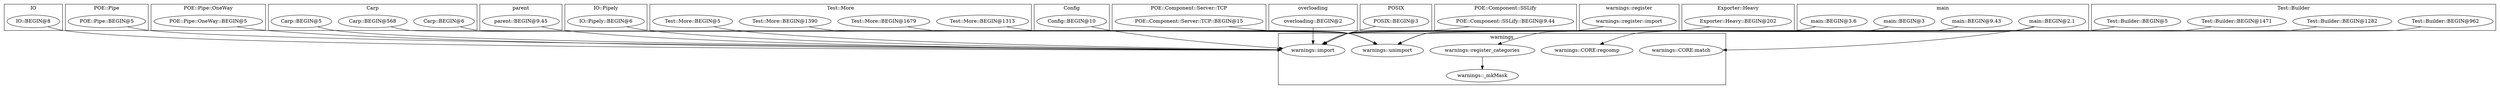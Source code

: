 digraph {
graph [overlap=false]
subgraph cluster_IO {
	label="IO";
	"IO::BEGIN@8";
}
subgraph cluster_POE_Pipe {
	label="POE::Pipe";
	"POE::Pipe::BEGIN@5";
}
subgraph cluster_POE_Pipe_OneWay {
	label="POE::Pipe::OneWay";
	"POE::Pipe::OneWay::BEGIN@5";
}
subgraph cluster_Carp {
	label="Carp";
	"Carp::BEGIN@5";
	"Carp::BEGIN@6";
	"Carp::BEGIN@568";
}
subgraph cluster_parent {
	label="parent";
	"parent::BEGIN@9.45";
}
subgraph cluster_IO_Pipely {
	label="IO::Pipely";
	"IO::Pipely::BEGIN@6";
}
subgraph cluster_Test_More {
	label="Test::More";
	"Test::More::BEGIN@1313";
	"Test::More::BEGIN@1679";
	"Test::More::BEGIN@5";
	"Test::More::BEGIN@1390";
}
subgraph cluster_warnings {
	label="warnings";
	"warnings::import";
	"warnings::_mkMask";
	"warnings::CORE:match";
	"warnings::unimport";
	"warnings::CORE:regcomp";
	"warnings::register_categories";
}
subgraph cluster_Config {
	label="Config";
	"Config::BEGIN@10";
}
subgraph cluster_POE_Component_Server_TCP {
	label="POE::Component::Server::TCP";
	"POE::Component::Server::TCP::BEGIN@15";
}
subgraph cluster_overloading {
	label="overloading";
	"overloading::BEGIN@2";
}
subgraph cluster_POSIX {
	label="POSIX";
	"POSIX::BEGIN@3";
}
subgraph cluster_POE_Component_SSLify {
	label="POE::Component::SSLify";
	"POE::Component::SSLify::BEGIN@9.44";
}
subgraph cluster_warnings_register {
	label="warnings::register";
	"warnings::register::import";
}
subgraph cluster_Exporter_Heavy {
	label="Exporter::Heavy";
	"Exporter::Heavy::BEGIN@202";
}
subgraph cluster_main {
	label="main";
	"main::BEGIN@3.6";
	"main::BEGIN@9.43";
	"main::BEGIN@3";
	"main::BEGIN@2.1";
}
subgraph cluster_Test_Builder {
	label="Test::Builder";
	"Test::Builder::BEGIN@962";
	"Test::Builder::BEGIN@5";
	"Test::Builder::BEGIN@1282";
	"Test::Builder::BEGIN@1471";
}
"Test::More::BEGIN@1390" -> "warnings::unimport";
"POE::Component::Server::TCP::BEGIN@15" -> "warnings::unimport";
"Exporter::Heavy::BEGIN@202" -> "warnings::unimport";
"Test::Builder::BEGIN@1282" -> "warnings::unimport";
"Test::Builder::BEGIN@962" -> "warnings::unimport";
"Test::More::BEGIN@1679" -> "warnings::unimport";
"Test::More::BEGIN@1313" -> "warnings::unimport";
"Carp::BEGIN@6" -> "warnings::unimport";
"Carp::BEGIN@568" -> "warnings::unimport";
"Test::Builder::BEGIN@1471" -> "warnings::unimport";
"main::BEGIN@3.6" -> "warnings::import";
"overloading::BEGIN@2" -> "warnings::import";
"parent::BEGIN@9.45" -> "warnings::import";
"Config::BEGIN@10" -> "warnings::import";
"IO::Pipely::BEGIN@6" -> "warnings::import";
"POE::Pipe::OneWay::BEGIN@5" -> "warnings::import";
"IO::BEGIN@8" -> "warnings::import";
"main::BEGIN@2.1" -> "warnings::import";
"main::BEGIN@3" -> "warnings::import";
"Test::Builder::BEGIN@5" -> "warnings::import";
"POE::Pipe::BEGIN@5" -> "warnings::import";
"Carp::BEGIN@5" -> "warnings::import";
"Test::More::BEGIN@5" -> "warnings::import";
"POSIX::BEGIN@3" -> "warnings::import";
"POE::Component::SSLify::BEGIN@9.44" -> "warnings::import";
"main::BEGIN@9.43" -> "warnings::import";
"main::BEGIN@2.1" -> "warnings::CORE:match";
"warnings::register::import" -> "warnings::register_categories";
"main::BEGIN@2.1" -> "warnings::CORE:regcomp";
"warnings::register_categories" -> "warnings::_mkMask";
}
